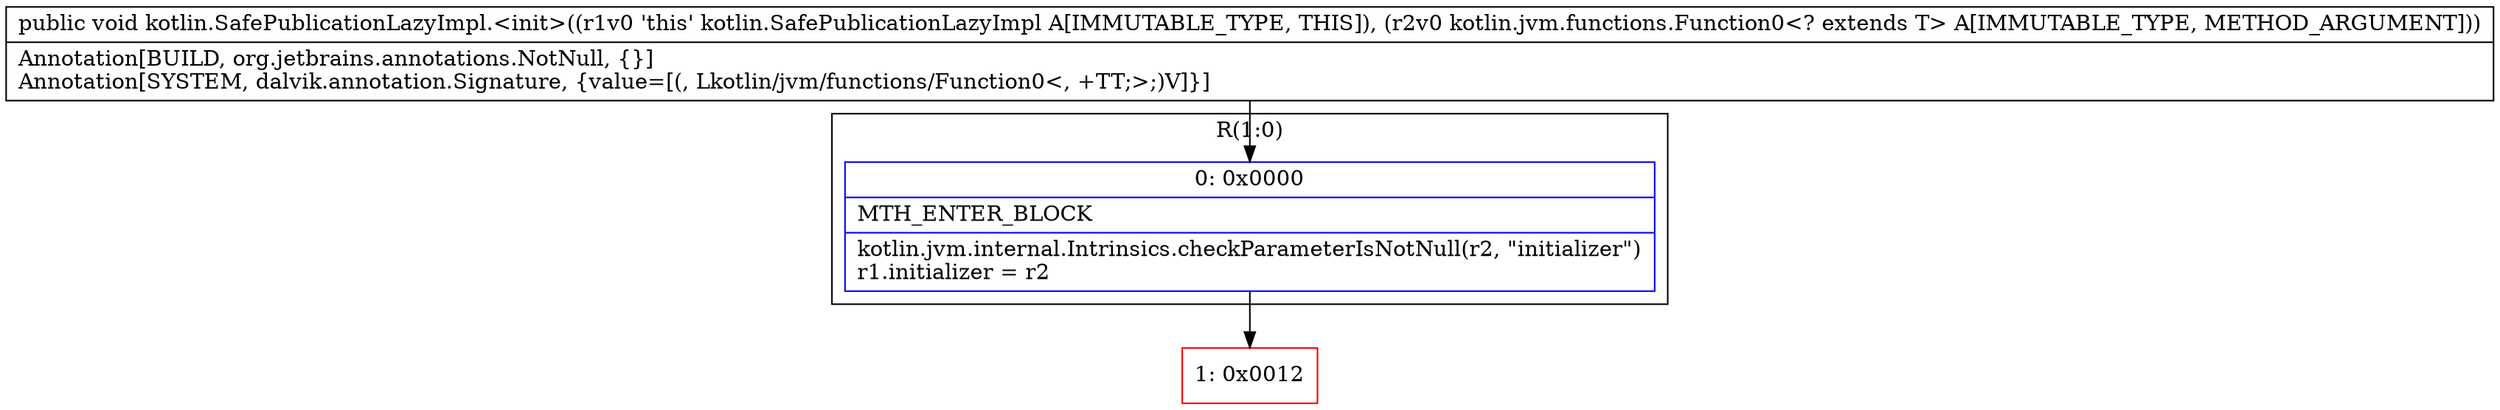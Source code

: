 digraph "CFG forkotlin.SafePublicationLazyImpl.\<init\>(Lkotlin\/jvm\/functions\/Function0;)V" {
subgraph cluster_Region_1417176132 {
label = "R(1:0)";
node [shape=record,color=blue];
Node_0 [shape=record,label="{0\:\ 0x0000|MTH_ENTER_BLOCK\l|kotlin.jvm.internal.Intrinsics.checkParameterIsNotNull(r2, \"initializer\")\lr1.initializer = r2\l}"];
}
Node_1 [shape=record,color=red,label="{1\:\ 0x0012}"];
MethodNode[shape=record,label="{public void kotlin.SafePublicationLazyImpl.\<init\>((r1v0 'this' kotlin.SafePublicationLazyImpl A[IMMUTABLE_TYPE, THIS]), (r2v0 kotlin.jvm.functions.Function0\<? extends T\> A[IMMUTABLE_TYPE, METHOD_ARGUMENT]))  | Annotation[BUILD, org.jetbrains.annotations.NotNull, \{\}]\lAnnotation[SYSTEM, dalvik.annotation.Signature, \{value=[(, Lkotlin\/jvm\/functions\/Function0\<, +TT;\>;)V]\}]\l}"];
MethodNode -> Node_0;
Node_0 -> Node_1;
}

